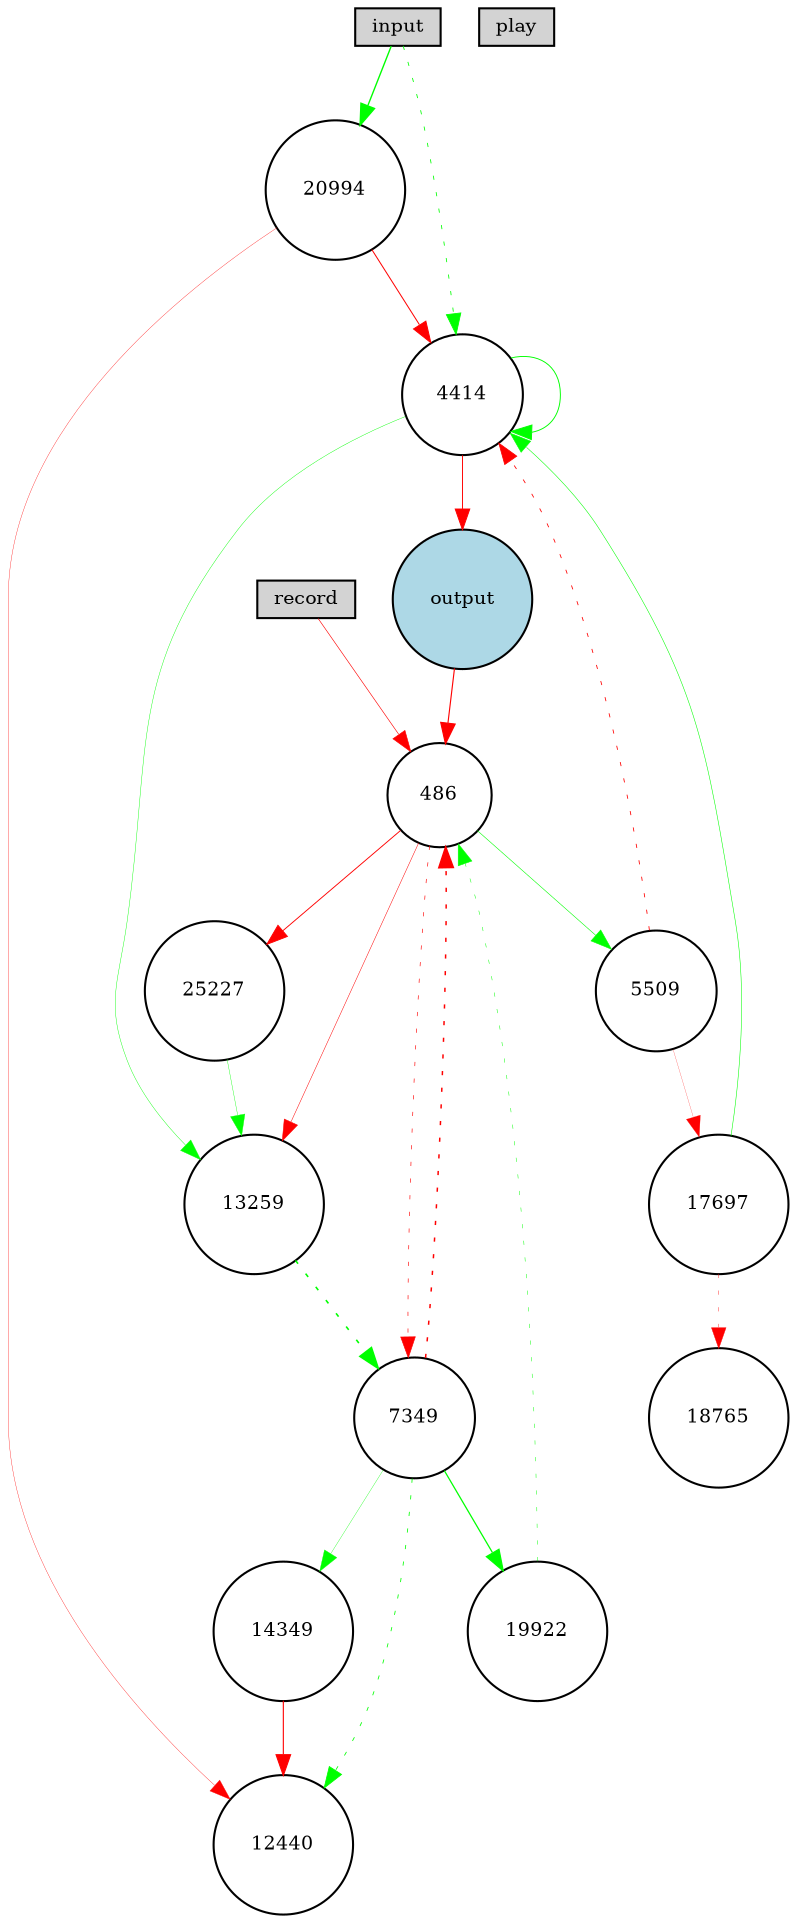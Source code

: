 digraph {
	node [fontsize=9 height=0.2 shape=circle width=0.2]
	input [fillcolor=lightgray shape=box style=filled]
	record [fillcolor=lightgray shape=box style=filled]
	play [fillcolor=lightgray shape=box style=filled]
	output [fillcolor=lightblue style=filled]
	17697 [fillcolor=white style=filled]
	20994 [fillcolor=white style=filled]
	5509 [fillcolor=white style=filled]
	486 [fillcolor=white style=filled]
	13259 [fillcolor=white style=filled]
	25227 [fillcolor=white style=filled]
	14349 [fillcolor=white style=filled]
	18765 [fillcolor=white style=filled]
	19922 [fillcolor=white style=filled]
	7349 [fillcolor=white style=filled]
	12440 [fillcolor=white style=filled]
	4414 [fillcolor=white style=filled]
	record -> 486 [color=red penwidth=0.29839933244166983 style=solid]
	4414 -> output [color=red penwidth=0.45830704415651635 style=solid]
	486 -> 5509 [color=green penwidth=0.27348642429443215 style=solid]
	5509 -> 4414 [color=red penwidth=0.39606700996045696 style=dotted]
	486 -> 7349 [color=red penwidth=0.30766233497890094 style=dotted]
	4414 -> 4414 [color=green penwidth=0.44917475044135413 style=solid]
	7349 -> 486 [color=red penwidth=0.7168047631088047 style=dotted]
	7349 -> 12440 [color=green penwidth=0.3874928655277198 style=dotted]
	486 -> 13259 [color=red penwidth=0.23546764802820194 style=solid]
	13259 -> 7349 [color=green penwidth=0.7676625750945184 style=dotted]
	7349 -> 14349 [color=green penwidth=0.15898539963964867 style=solid]
	14349 -> 12440 [color=red penwidth=0.5333049318283563 style=solid]
	output -> 486 [color=red penwidth=0.5417536601212454 style=solid]
	5509 -> 17697 [color=red penwidth=0.1011417874023453 style=solid]
	17697 -> 4414 [color=green penwidth=0.2601427376150114 style=solid]
	17697 -> 18765 [color=red penwidth=0.18839249667548658 style=dotted]
	7349 -> 19922 [color=green penwidth=0.6055838423801593 style=solid]
	19922 -> 486 [color=green penwidth=0.23028387166194425 style=dotted]
	input -> 4414 [color=green penwidth=0.39526200180748094 style=dotted]
	input -> 20994 [color=green penwidth=0.6614105702987368 style=solid]
	20994 -> 4414 [color=red penwidth=0.48329254595062243 style=solid]
	486 -> 25227 [color=red penwidth=0.4422612040571774 style=solid]
	25227 -> 13259 [color=green penwidth=0.17802745353284133 style=solid]
	4414 -> 13259 [color=green penwidth=0.2010713351659968 style=solid]
	20994 -> 12440 [color=red penwidth=0.16130026509120493 style=solid]
}
